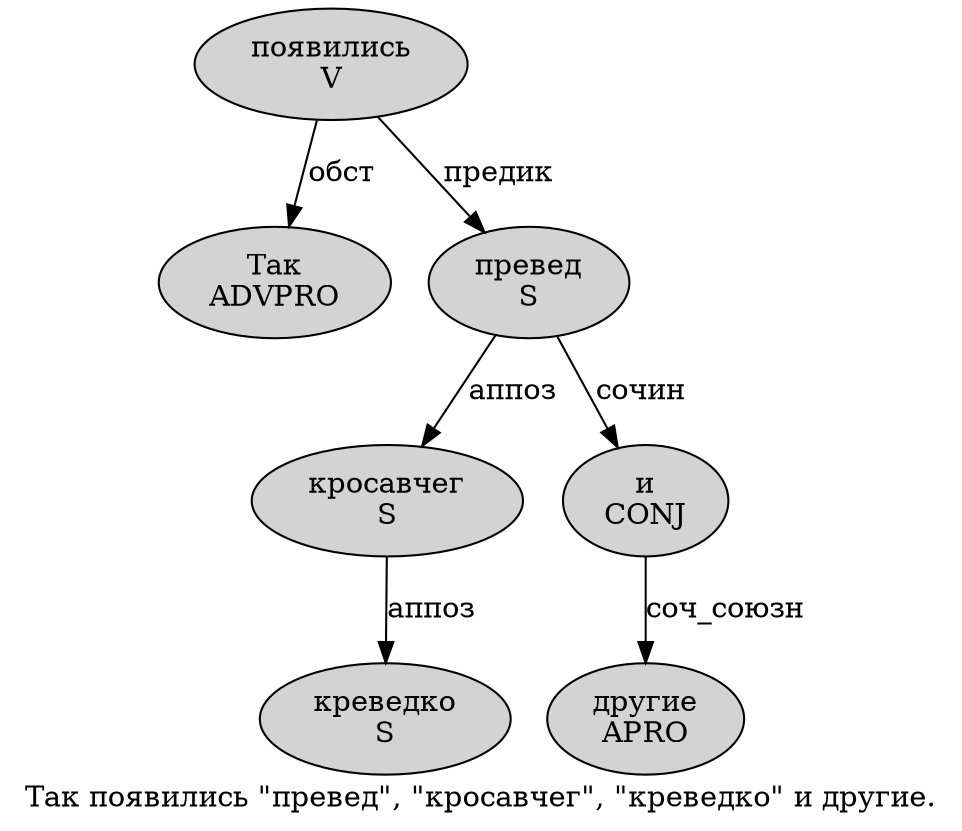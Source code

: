 digraph SENTENCE_274 {
	graph [label="Так появились \"превед\", \"кросавчег\", \"креведко\" и другие."]
	node [style=filled]
		0 [label="Так
ADVPRO" color="" fillcolor=lightgray penwidth=1 shape=ellipse]
		1 [label="появились
V" color="" fillcolor=lightgray penwidth=1 shape=ellipse]
		3 [label="превед
S" color="" fillcolor=lightgray penwidth=1 shape=ellipse]
		7 [label="кросавчег
S" color="" fillcolor=lightgray penwidth=1 shape=ellipse]
		11 [label="креведко
S" color="" fillcolor=lightgray penwidth=1 shape=ellipse]
		13 [label="и
CONJ" color="" fillcolor=lightgray penwidth=1 shape=ellipse]
		14 [label="другие
APRO" color="" fillcolor=lightgray penwidth=1 shape=ellipse]
			1 -> 0 [label="обст"]
			1 -> 3 [label="предик"]
			7 -> 11 [label="аппоз"]
			13 -> 14 [label="соч_союзн"]
			3 -> 7 [label="аппоз"]
			3 -> 13 [label="сочин"]
}